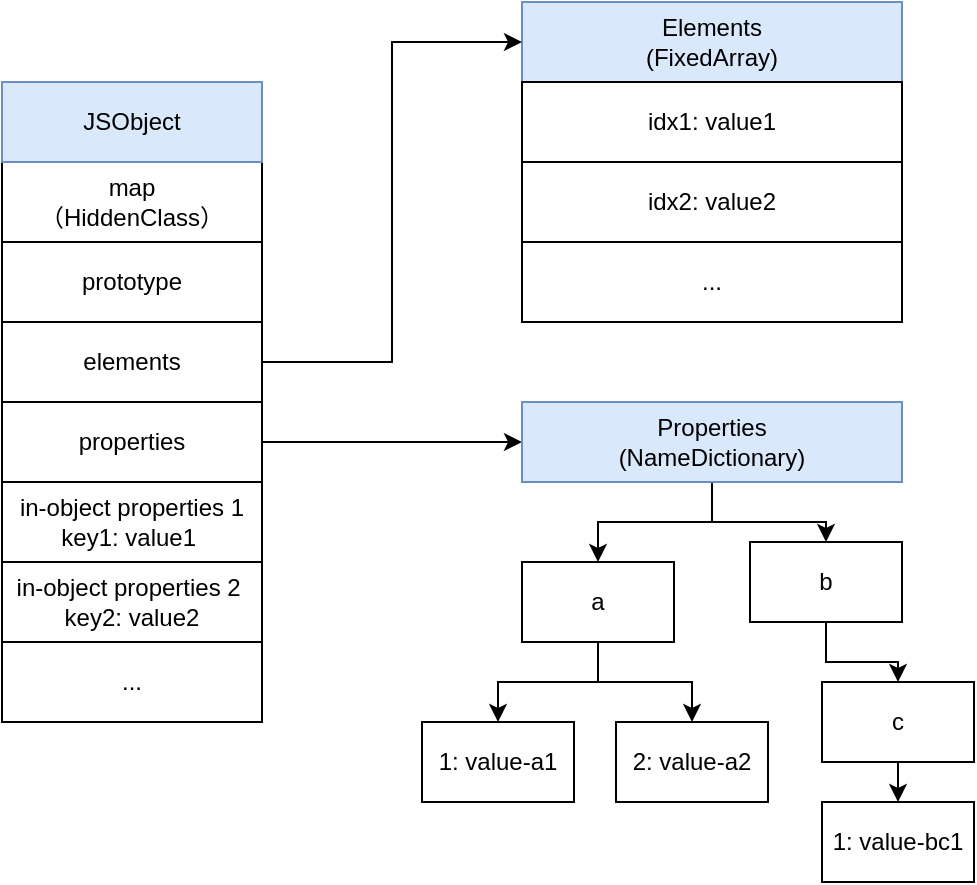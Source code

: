<mxfile version="24.6.4" type="device">
  <diagram name="第 1 页" id="2ZB-On8As3m3pOoXqyCQ">
    <mxGraphModel dx="1242" dy="741" grid="1" gridSize="10" guides="1" tooltips="1" connect="1" arrows="1" fold="1" page="1" pageScale="1" pageWidth="827" pageHeight="1169" math="0" shadow="0">
      <root>
        <mxCell id="0" />
        <mxCell id="1" parent="0" />
        <mxCell id="jrnNxnA8mxw10Tm8QNJk-37" value="" style="group" vertex="1" connectable="0" parent="1">
          <mxGeometry x="140" y="110" width="130" height="320" as="geometry" />
        </mxCell>
        <mxCell id="jrnNxnA8mxw10Tm8QNJk-10" value="" style="group" vertex="1" connectable="0" parent="jrnNxnA8mxw10Tm8QNJk-37">
          <mxGeometry y="40" width="130" height="280" as="geometry" />
        </mxCell>
        <mxCell id="jrnNxnA8mxw10Tm8QNJk-1" value="map&lt;br&gt;（HiddenClass）" style="rounded=0;whiteSpace=wrap;html=1;" vertex="1" parent="jrnNxnA8mxw10Tm8QNJk-10">
          <mxGeometry width="130" height="40" as="geometry" />
        </mxCell>
        <mxCell id="jrnNxnA8mxw10Tm8QNJk-2" value="prototype" style="rounded=0;whiteSpace=wrap;html=1;" vertex="1" parent="jrnNxnA8mxw10Tm8QNJk-10">
          <mxGeometry y="40" width="130" height="40" as="geometry" />
        </mxCell>
        <mxCell id="jrnNxnA8mxw10Tm8QNJk-3" value="elements" style="rounded=0;whiteSpace=wrap;html=1;" vertex="1" parent="jrnNxnA8mxw10Tm8QNJk-10">
          <mxGeometry y="80" width="130" height="40" as="geometry" />
        </mxCell>
        <mxCell id="jrnNxnA8mxw10Tm8QNJk-4" value="properties" style="rounded=0;whiteSpace=wrap;html=1;" vertex="1" parent="jrnNxnA8mxw10Tm8QNJk-10">
          <mxGeometry y="120" width="130" height="40" as="geometry" />
        </mxCell>
        <mxCell id="jrnNxnA8mxw10Tm8QNJk-5" value="in-object properties 1&lt;br&gt;key1: value1&amp;nbsp;" style="rounded=0;whiteSpace=wrap;html=1;" vertex="1" parent="jrnNxnA8mxw10Tm8QNJk-10">
          <mxGeometry y="160" width="130" height="40" as="geometry" />
        </mxCell>
        <mxCell id="jrnNxnA8mxw10Tm8QNJk-6" value="..." style="rounded=0;whiteSpace=wrap;html=1;" vertex="1" parent="jrnNxnA8mxw10Tm8QNJk-10">
          <mxGeometry y="240" width="130" height="40" as="geometry" />
        </mxCell>
        <mxCell id="jrnNxnA8mxw10Tm8QNJk-8" value="in-object properties 2&amp;nbsp;&lt;br&gt;key2: value2" style="rounded=0;whiteSpace=wrap;html=1;" vertex="1" parent="jrnNxnA8mxw10Tm8QNJk-10">
          <mxGeometry y="200" width="130" height="40" as="geometry" />
        </mxCell>
        <mxCell id="jrnNxnA8mxw10Tm8QNJk-35" value="JSObject" style="rounded=0;whiteSpace=wrap;html=1;fillColor=#dae8fc;strokeColor=#6c8ebf;" vertex="1" parent="jrnNxnA8mxw10Tm8QNJk-37">
          <mxGeometry width="130" height="40" as="geometry" />
        </mxCell>
        <mxCell id="jrnNxnA8mxw10Tm8QNJk-42" value="" style="group" vertex="1" connectable="0" parent="1">
          <mxGeometry x="400" y="70" width="190" height="160" as="geometry" />
        </mxCell>
        <mxCell id="jrnNxnA8mxw10Tm8QNJk-36" value="Elements&lt;br&gt;(FixedArray)" style="rounded=0;whiteSpace=wrap;html=1;fillColor=#dae8fc;strokeColor=#6c8ebf;" vertex="1" parent="jrnNxnA8mxw10Tm8QNJk-42">
          <mxGeometry width="190" height="40" as="geometry" />
        </mxCell>
        <mxCell id="jrnNxnA8mxw10Tm8QNJk-39" value="idx1: value1" style="rounded=0;whiteSpace=wrap;html=1;" vertex="1" parent="jrnNxnA8mxw10Tm8QNJk-42">
          <mxGeometry y="40" width="190" height="40" as="geometry" />
        </mxCell>
        <mxCell id="jrnNxnA8mxw10Tm8QNJk-40" value="idx2: value2" style="rounded=0;whiteSpace=wrap;html=1;" vertex="1" parent="jrnNxnA8mxw10Tm8QNJk-42">
          <mxGeometry y="80" width="190" height="40" as="geometry" />
        </mxCell>
        <mxCell id="jrnNxnA8mxw10Tm8QNJk-41" value="..." style="rounded=0;whiteSpace=wrap;html=1;" vertex="1" parent="jrnNxnA8mxw10Tm8QNJk-42">
          <mxGeometry y="120" width="190" height="40" as="geometry" />
        </mxCell>
        <mxCell id="jrnNxnA8mxw10Tm8QNJk-71" style="edgeStyle=orthogonalEdgeStyle;rounded=0;orthogonalLoop=1;jettySize=auto;html=1;exitX=1;exitY=0.5;exitDx=0;exitDy=0;entryX=0;entryY=0.5;entryDx=0;entryDy=0;" edge="1" parent="1" source="jrnNxnA8mxw10Tm8QNJk-3" target="jrnNxnA8mxw10Tm8QNJk-36">
          <mxGeometry relative="1" as="geometry" />
        </mxCell>
        <mxCell id="jrnNxnA8mxw10Tm8QNJk-72" style="edgeStyle=orthogonalEdgeStyle;rounded=0;orthogonalLoop=1;jettySize=auto;html=1;exitX=1;exitY=0.5;exitDx=0;exitDy=0;entryX=0;entryY=0.5;entryDx=0;entryDy=0;" edge="1" parent="1" source="jrnNxnA8mxw10Tm8QNJk-4" target="jrnNxnA8mxw10Tm8QNJk-43">
          <mxGeometry relative="1" as="geometry" />
        </mxCell>
        <mxCell id="jrnNxnA8mxw10Tm8QNJk-73" value="" style="group" vertex="1" connectable="0" parent="1">
          <mxGeometry x="350" y="270" width="276" height="240" as="geometry" />
        </mxCell>
        <mxCell id="jrnNxnA8mxw10Tm8QNJk-67" style="edgeStyle=orthogonalEdgeStyle;rounded=0;orthogonalLoop=1;jettySize=auto;html=1;exitX=0.5;exitY=1;exitDx=0;exitDy=0;entryX=0.5;entryY=0;entryDx=0;entryDy=0;" edge="1" parent="jrnNxnA8mxw10Tm8QNJk-73" source="jrnNxnA8mxw10Tm8QNJk-43" target="jrnNxnA8mxw10Tm8QNJk-55">
          <mxGeometry relative="1" as="geometry" />
        </mxCell>
        <mxCell id="jrnNxnA8mxw10Tm8QNJk-68" style="edgeStyle=orthogonalEdgeStyle;rounded=0;orthogonalLoop=1;jettySize=auto;html=1;exitX=0.5;exitY=1;exitDx=0;exitDy=0;entryX=0.5;entryY=0;entryDx=0;entryDy=0;" edge="1" parent="jrnNxnA8mxw10Tm8QNJk-73" source="jrnNxnA8mxw10Tm8QNJk-43" target="jrnNxnA8mxw10Tm8QNJk-57">
          <mxGeometry relative="1" as="geometry" />
        </mxCell>
        <mxCell id="jrnNxnA8mxw10Tm8QNJk-43" value="Properties&lt;br&gt;(NameDictionary)" style="rounded=0;whiteSpace=wrap;html=1;fillColor=#dae8fc;strokeColor=#6c8ebf;" vertex="1" parent="jrnNxnA8mxw10Tm8QNJk-73">
          <mxGeometry x="50" width="190" height="40" as="geometry" />
        </mxCell>
        <mxCell id="jrnNxnA8mxw10Tm8QNJk-65" style="edgeStyle=orthogonalEdgeStyle;rounded=0;orthogonalLoop=1;jettySize=auto;html=1;exitX=0.5;exitY=1;exitDx=0;exitDy=0;entryX=0.5;entryY=0;entryDx=0;entryDy=0;" edge="1" parent="jrnNxnA8mxw10Tm8QNJk-73" source="jrnNxnA8mxw10Tm8QNJk-55" target="jrnNxnA8mxw10Tm8QNJk-58">
          <mxGeometry relative="1" as="geometry" />
        </mxCell>
        <mxCell id="jrnNxnA8mxw10Tm8QNJk-55" value="a" style="rounded=0;whiteSpace=wrap;html=1;" vertex="1" parent="jrnNxnA8mxw10Tm8QNJk-73">
          <mxGeometry x="50" y="80" width="76" height="40" as="geometry" />
        </mxCell>
        <mxCell id="jrnNxnA8mxw10Tm8QNJk-69" style="edgeStyle=orthogonalEdgeStyle;rounded=0;orthogonalLoop=1;jettySize=auto;html=1;exitX=0.5;exitY=1;exitDx=0;exitDy=0;entryX=0.5;entryY=0;entryDx=0;entryDy=0;" edge="1" parent="jrnNxnA8mxw10Tm8QNJk-73" source="jrnNxnA8mxw10Tm8QNJk-57" target="jrnNxnA8mxw10Tm8QNJk-60">
          <mxGeometry relative="1" as="geometry" />
        </mxCell>
        <mxCell id="jrnNxnA8mxw10Tm8QNJk-57" value="b" style="rounded=0;whiteSpace=wrap;html=1;" vertex="1" parent="jrnNxnA8mxw10Tm8QNJk-73">
          <mxGeometry x="164" y="70" width="76" height="40" as="geometry" />
        </mxCell>
        <mxCell id="jrnNxnA8mxw10Tm8QNJk-58" value="1: value-a1" style="rounded=0;whiteSpace=wrap;html=1;" vertex="1" parent="jrnNxnA8mxw10Tm8QNJk-73">
          <mxGeometry y="160" width="76" height="40" as="geometry" />
        </mxCell>
        <mxCell id="jrnNxnA8mxw10Tm8QNJk-59" value="2: value-a2" style="rounded=0;whiteSpace=wrap;html=1;" vertex="1" parent="jrnNxnA8mxw10Tm8QNJk-73">
          <mxGeometry x="97" y="160" width="76" height="40" as="geometry" />
        </mxCell>
        <mxCell id="jrnNxnA8mxw10Tm8QNJk-70" style="edgeStyle=orthogonalEdgeStyle;rounded=0;orthogonalLoop=1;jettySize=auto;html=1;exitX=0.5;exitY=1;exitDx=0;exitDy=0;entryX=0.5;entryY=0;entryDx=0;entryDy=0;" edge="1" parent="jrnNxnA8mxw10Tm8QNJk-73" source="jrnNxnA8mxw10Tm8QNJk-60" target="jrnNxnA8mxw10Tm8QNJk-61">
          <mxGeometry relative="1" as="geometry" />
        </mxCell>
        <mxCell id="jrnNxnA8mxw10Tm8QNJk-60" value="c" style="rounded=0;whiteSpace=wrap;html=1;" vertex="1" parent="jrnNxnA8mxw10Tm8QNJk-73">
          <mxGeometry x="200" y="140" width="76" height="40" as="geometry" />
        </mxCell>
        <mxCell id="jrnNxnA8mxw10Tm8QNJk-61" value="1: value-bc1" style="rounded=0;whiteSpace=wrap;html=1;" vertex="1" parent="jrnNxnA8mxw10Tm8QNJk-73">
          <mxGeometry x="200" y="200" width="76" height="40" as="geometry" />
        </mxCell>
        <mxCell id="jrnNxnA8mxw10Tm8QNJk-66" style="edgeStyle=orthogonalEdgeStyle;rounded=0;orthogonalLoop=1;jettySize=auto;html=1;exitX=0.5;exitY=1;exitDx=0;exitDy=0;entryX=0.5;entryY=0;entryDx=0;entryDy=0;" edge="1" parent="jrnNxnA8mxw10Tm8QNJk-73" source="jrnNxnA8mxw10Tm8QNJk-55" target="jrnNxnA8mxw10Tm8QNJk-59">
          <mxGeometry relative="1" as="geometry">
            <mxPoint x="98" y="120" as="sourcePoint" />
            <mxPoint x="48" y="150" as="targetPoint" />
          </mxGeometry>
        </mxCell>
      </root>
    </mxGraphModel>
  </diagram>
</mxfile>
